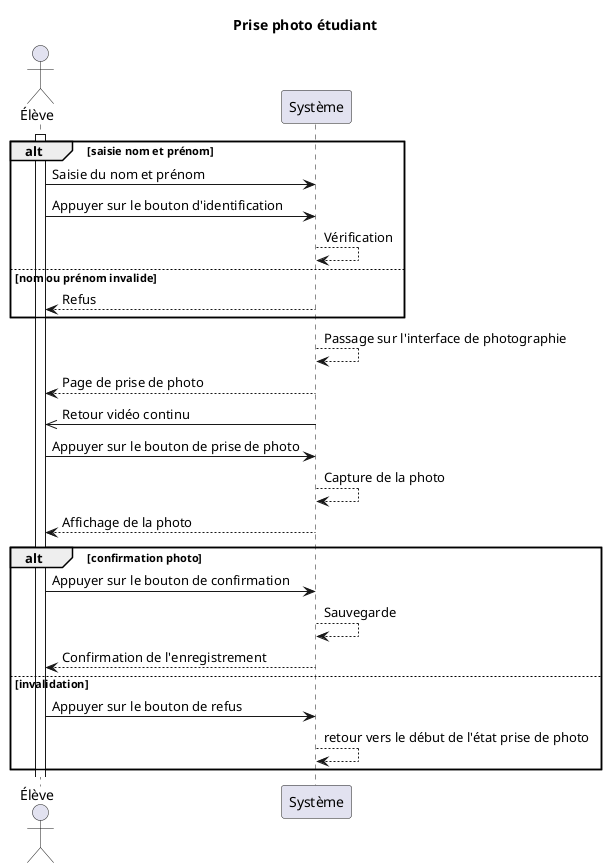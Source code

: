 @startuml etudiant_prend_photo
title Prise photo étudiant
actor Élève
activate Élève
alt saisie nom et prénom
     Élève-> Système: Saisie du nom et prénom
     Élève-> Système: Appuyer sur le bouton d'identification
     Système--> Système : Vérification
else nom ou prénom invalide
     Système--> Élève: Refus
end

Système--> Système : Passage sur l'interface de photographie
Système--> Élève: Page de prise de photo
Système->> Élève: Retour vidéo continu

Élève-> Système: Appuyer sur le bouton de prise de photo
Système--> Système : Capture de la photo
Système--> Élève: Affichage de la photo


alt confirmation photo
     Élève-> Système: Appuyer sur le bouton de confirmation
     Système--> Système : Sauvegarde
     Système--> Élève: Confirmation de l'enregistrement
else invalidation
     Élève-> Système: Appuyer sur le bouton de refus
     Système--> Système : retour vers le début de l'état prise de photo
end
@enduml